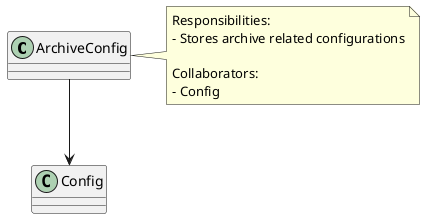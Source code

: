 @startuml inline_umlgraph_1.svg
class ArchiveConfig {}

ArchiveConfig --> Config

note right of ArchiveConfig
Responsibilities:
- Stores archive related configurations

Collaborators:
- Config
end note
@enduml
@startuml inline_umlgraph_2.svg
class AuditConfig {}

AuditConfig --> Config

note right of AuditConfig
Responsibilities:
- holds configuration related to the audit

Collaborators:
- Config
end note
@enduml
@startuml inline_umlgraph_3.svg
class BatchConfig {

}

BatchConfig --> Config

note right of BatchConfig
Responsibilities:
- Holds configurations related to the batch

Collaborators:
- Config
end note
@enduml
@startuml inline_umlgraph_4.svg
class ConditionConfig {
    + method()
}

ConditionConfig --> Config

note bottom of ConditionConfig
Responsibilities:
- holds configuration related for SQL query conditions

Collaborators:
- Config
end note
@enduml
@startuml inline_umlgraph_5.svg
class Config {

}

Config --> ArchiveConfig : Passes archive related configurations
Config --> AuditConfig : Passes audit related configurations
Config --> BatchConfig : Passes batch related configurations
Config --> ConditionConfig : Passes condition related configurations
Config --> KafkaConfig : Passes kafka related configurations

note right of Config
Responsibilities:
- creates the general configuration objects for the program

Collaborators:
- ArchiveConfig
- AuditConfig
- BatchConfig
- ConditionConfig
- KafkaConfig
endnote

note bottom of ArchiveConfig
Responsibilities:
- Stores archive related configurations
endnote

note bottom of AuditConfig
Responsibilities:
- holds configuration related to the audit
endnote

note bottom of BatchConfig
Responsibilities:
- Holds configurations related to the batch
endnote

note bottom of ConditionConfig
Responsibilities:
- holds configuration related for SQL query conditions
endnote

note bottom of KafkaConfig
Responsibilities:
- Holds configurations related to Apache Kafka
endnote
@enduml
@startuml inline_umlgraph_6.svg
class KafkaConfig {

}

KafkaConfig --> Config

note right of KafkaConfig
Responsibilities:
- Holds configurations related to Apache Kafka

Collaborators:
- Config
end note
@enduml
@startuml inline_umlgraph_7.svg
class KafkaOffsetMetricAggregator {
    + name()
    + description()
    + aggregateTaskMetrics()
}

KafkaOffsetMetricAggregator --> TaskMetric
KafkaOffsetMetricAggregator --> CustomMetric

note left of KafkaOffsetMetricAggregator
Responsibilities:
- Aggregates the latest processed Kafka timestamp metric

Collaborators:
- CustomMetric
end note
@enduml
@startuml inline_umlgraph_8.svg
class RecordsPerSecondMetricAggregator {
    + name()
    + description()
    + aggregateTaskMetrics()
}

LatestKafkaTimestampMetricAggregator --> TaskMetric
LatestKafkaTimestampMetricAggregator --> CustomMetric

note left of LatestKafkaTimestampMetricAggregator
Responsibilities:
- Aggregates the latest processed Kafka timestamp metric
- Holds the name and description of the metric

Collaborators:
- CustomMetric
end note
@enduml
@startuml inline_umlgraph_9.svg
class RecordsPerSecondMetricAggregator {
    + name()
    + description()
    + aggregateTaskMetrics()
}

RecordsPerSecondMetricAggregator --> TaskMetric
RecordsPerSecondMetricAggregator --> CustomMetric

note left of RecordsPerSecondMetricAggregator
Responsibilities:
- Aggregates the number of records processed per second metric
- Holds the name and description of the metric

Collaborators:
- CustomMetric
end note
@enduml
@startuml inline_umlgraph_10.svg
class RecordsProcessedMetricAggregator {
    + name()
    + description()
    + aggregateTaskMetrics()
}

RecordsProcessedMetricAggregator --> TaskMetric
RecordsProcessedMetricAggregator --> CustomMetric

note left of RecordsProcessedMetricAggregator
Responsibilities:
- Aggregates the number of records processed metric
- Holds the name and description of the metric

Collaborators:
- CustomMetric
end note
@enduml
